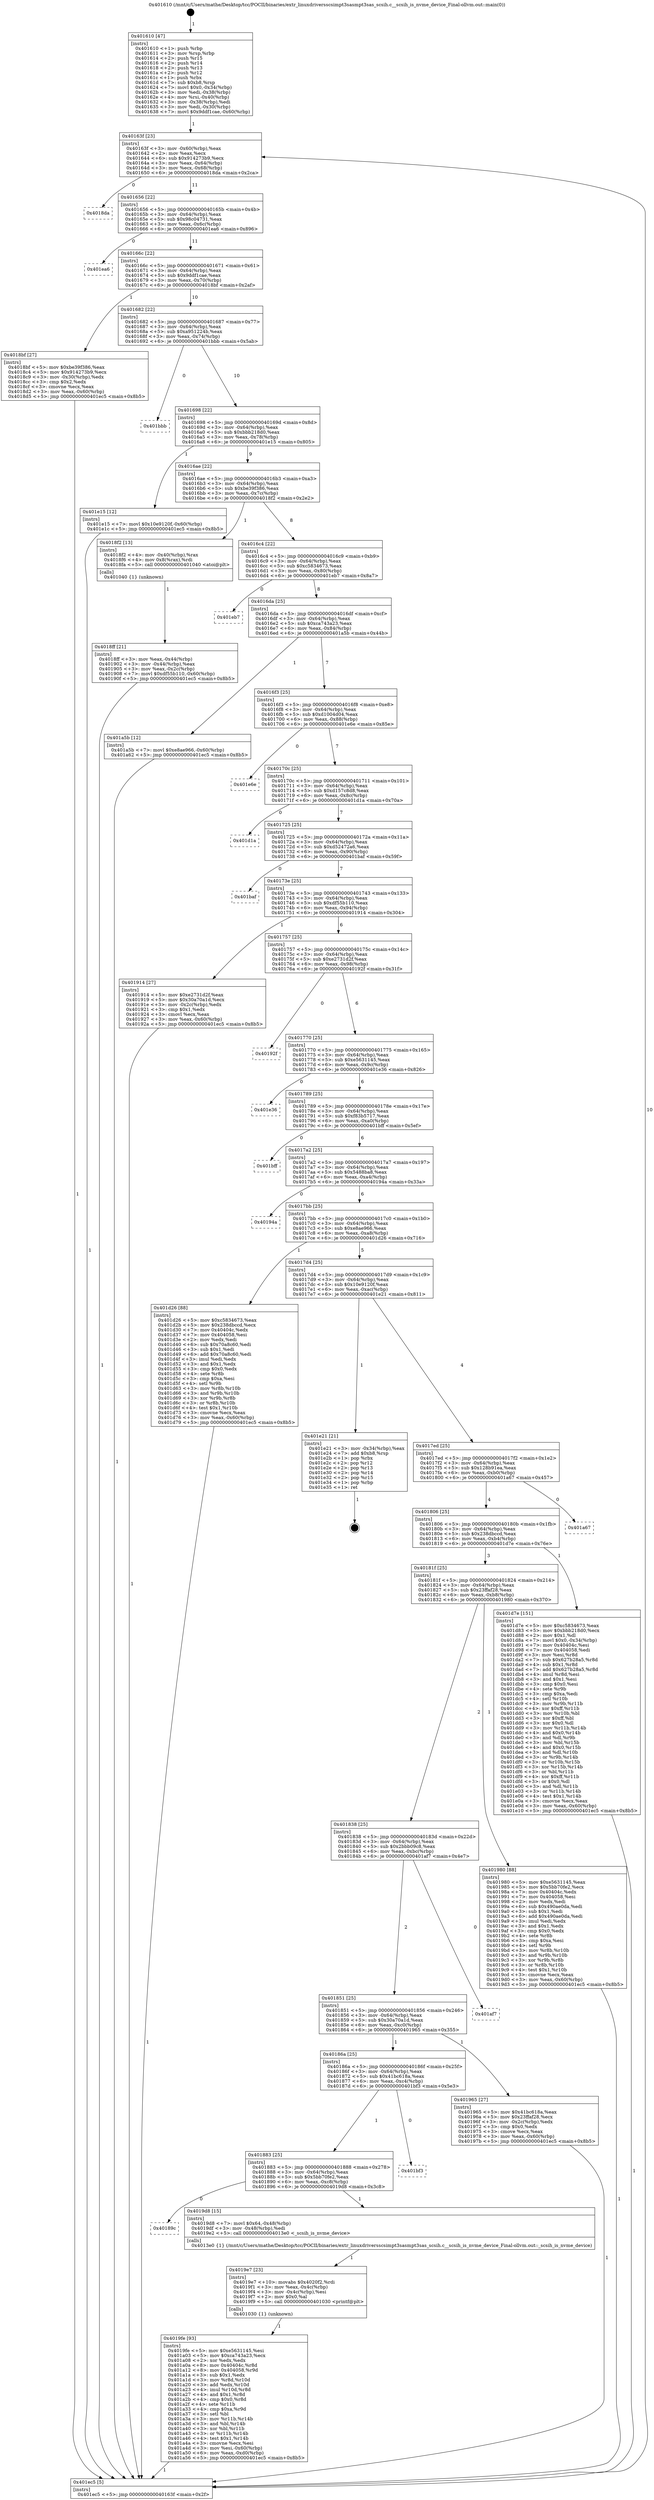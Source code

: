 digraph "0x401610" {
  label = "0x401610 (/mnt/c/Users/mathe/Desktop/tcc/POCII/binaries/extr_linuxdriversscsimpt3sasmpt3sas_scsih.c__scsih_is_nvme_device_Final-ollvm.out::main(0))"
  labelloc = "t"
  node[shape=record]

  Entry [label="",width=0.3,height=0.3,shape=circle,fillcolor=black,style=filled]
  "0x40163f" [label="{
     0x40163f [23]\l
     | [instrs]\l
     &nbsp;&nbsp;0x40163f \<+3\>: mov -0x60(%rbp),%eax\l
     &nbsp;&nbsp;0x401642 \<+2\>: mov %eax,%ecx\l
     &nbsp;&nbsp;0x401644 \<+6\>: sub $0x914273b9,%ecx\l
     &nbsp;&nbsp;0x40164a \<+3\>: mov %eax,-0x64(%rbp)\l
     &nbsp;&nbsp;0x40164d \<+3\>: mov %ecx,-0x68(%rbp)\l
     &nbsp;&nbsp;0x401650 \<+6\>: je 00000000004018da \<main+0x2ca\>\l
  }"]
  "0x4018da" [label="{
     0x4018da\l
  }", style=dashed]
  "0x401656" [label="{
     0x401656 [22]\l
     | [instrs]\l
     &nbsp;&nbsp;0x401656 \<+5\>: jmp 000000000040165b \<main+0x4b\>\l
     &nbsp;&nbsp;0x40165b \<+3\>: mov -0x64(%rbp),%eax\l
     &nbsp;&nbsp;0x40165e \<+5\>: sub $0x98c04731,%eax\l
     &nbsp;&nbsp;0x401663 \<+3\>: mov %eax,-0x6c(%rbp)\l
     &nbsp;&nbsp;0x401666 \<+6\>: je 0000000000401ea6 \<main+0x896\>\l
  }"]
  Exit [label="",width=0.3,height=0.3,shape=circle,fillcolor=black,style=filled,peripheries=2]
  "0x401ea6" [label="{
     0x401ea6\l
  }", style=dashed]
  "0x40166c" [label="{
     0x40166c [22]\l
     | [instrs]\l
     &nbsp;&nbsp;0x40166c \<+5\>: jmp 0000000000401671 \<main+0x61\>\l
     &nbsp;&nbsp;0x401671 \<+3\>: mov -0x64(%rbp),%eax\l
     &nbsp;&nbsp;0x401674 \<+5\>: sub $0x9ddf1cae,%eax\l
     &nbsp;&nbsp;0x401679 \<+3\>: mov %eax,-0x70(%rbp)\l
     &nbsp;&nbsp;0x40167c \<+6\>: je 00000000004018bf \<main+0x2af\>\l
  }"]
  "0x4019fe" [label="{
     0x4019fe [93]\l
     | [instrs]\l
     &nbsp;&nbsp;0x4019fe \<+5\>: mov $0xe5631145,%esi\l
     &nbsp;&nbsp;0x401a03 \<+5\>: mov $0xca743a23,%ecx\l
     &nbsp;&nbsp;0x401a08 \<+2\>: xor %edx,%edx\l
     &nbsp;&nbsp;0x401a0a \<+8\>: mov 0x40404c,%r8d\l
     &nbsp;&nbsp;0x401a12 \<+8\>: mov 0x404058,%r9d\l
     &nbsp;&nbsp;0x401a1a \<+3\>: sub $0x1,%edx\l
     &nbsp;&nbsp;0x401a1d \<+3\>: mov %r8d,%r10d\l
     &nbsp;&nbsp;0x401a20 \<+3\>: add %edx,%r10d\l
     &nbsp;&nbsp;0x401a23 \<+4\>: imul %r10d,%r8d\l
     &nbsp;&nbsp;0x401a27 \<+4\>: and $0x1,%r8d\l
     &nbsp;&nbsp;0x401a2b \<+4\>: cmp $0x0,%r8d\l
     &nbsp;&nbsp;0x401a2f \<+4\>: sete %r11b\l
     &nbsp;&nbsp;0x401a33 \<+4\>: cmp $0xa,%r9d\l
     &nbsp;&nbsp;0x401a37 \<+3\>: setl %bl\l
     &nbsp;&nbsp;0x401a3a \<+3\>: mov %r11b,%r14b\l
     &nbsp;&nbsp;0x401a3d \<+3\>: and %bl,%r14b\l
     &nbsp;&nbsp;0x401a40 \<+3\>: xor %bl,%r11b\l
     &nbsp;&nbsp;0x401a43 \<+3\>: or %r11b,%r14b\l
     &nbsp;&nbsp;0x401a46 \<+4\>: test $0x1,%r14b\l
     &nbsp;&nbsp;0x401a4a \<+3\>: cmovne %ecx,%esi\l
     &nbsp;&nbsp;0x401a4d \<+3\>: mov %esi,-0x60(%rbp)\l
     &nbsp;&nbsp;0x401a50 \<+6\>: mov %eax,-0xd0(%rbp)\l
     &nbsp;&nbsp;0x401a56 \<+5\>: jmp 0000000000401ec5 \<main+0x8b5\>\l
  }"]
  "0x4018bf" [label="{
     0x4018bf [27]\l
     | [instrs]\l
     &nbsp;&nbsp;0x4018bf \<+5\>: mov $0xbe39f386,%eax\l
     &nbsp;&nbsp;0x4018c4 \<+5\>: mov $0x914273b9,%ecx\l
     &nbsp;&nbsp;0x4018c9 \<+3\>: mov -0x30(%rbp),%edx\l
     &nbsp;&nbsp;0x4018cc \<+3\>: cmp $0x2,%edx\l
     &nbsp;&nbsp;0x4018cf \<+3\>: cmovne %ecx,%eax\l
     &nbsp;&nbsp;0x4018d2 \<+3\>: mov %eax,-0x60(%rbp)\l
     &nbsp;&nbsp;0x4018d5 \<+5\>: jmp 0000000000401ec5 \<main+0x8b5\>\l
  }"]
  "0x401682" [label="{
     0x401682 [22]\l
     | [instrs]\l
     &nbsp;&nbsp;0x401682 \<+5\>: jmp 0000000000401687 \<main+0x77\>\l
     &nbsp;&nbsp;0x401687 \<+3\>: mov -0x64(%rbp),%eax\l
     &nbsp;&nbsp;0x40168a \<+5\>: sub $0xa951224b,%eax\l
     &nbsp;&nbsp;0x40168f \<+3\>: mov %eax,-0x74(%rbp)\l
     &nbsp;&nbsp;0x401692 \<+6\>: je 0000000000401bbb \<main+0x5ab\>\l
  }"]
  "0x401ec5" [label="{
     0x401ec5 [5]\l
     | [instrs]\l
     &nbsp;&nbsp;0x401ec5 \<+5\>: jmp 000000000040163f \<main+0x2f\>\l
  }"]
  "0x401610" [label="{
     0x401610 [47]\l
     | [instrs]\l
     &nbsp;&nbsp;0x401610 \<+1\>: push %rbp\l
     &nbsp;&nbsp;0x401611 \<+3\>: mov %rsp,%rbp\l
     &nbsp;&nbsp;0x401614 \<+2\>: push %r15\l
     &nbsp;&nbsp;0x401616 \<+2\>: push %r14\l
     &nbsp;&nbsp;0x401618 \<+2\>: push %r13\l
     &nbsp;&nbsp;0x40161a \<+2\>: push %r12\l
     &nbsp;&nbsp;0x40161c \<+1\>: push %rbx\l
     &nbsp;&nbsp;0x40161d \<+7\>: sub $0xb8,%rsp\l
     &nbsp;&nbsp;0x401624 \<+7\>: movl $0x0,-0x34(%rbp)\l
     &nbsp;&nbsp;0x40162b \<+3\>: mov %edi,-0x38(%rbp)\l
     &nbsp;&nbsp;0x40162e \<+4\>: mov %rsi,-0x40(%rbp)\l
     &nbsp;&nbsp;0x401632 \<+3\>: mov -0x38(%rbp),%edi\l
     &nbsp;&nbsp;0x401635 \<+3\>: mov %edi,-0x30(%rbp)\l
     &nbsp;&nbsp;0x401638 \<+7\>: movl $0x9ddf1cae,-0x60(%rbp)\l
  }"]
  "0x4019e7" [label="{
     0x4019e7 [23]\l
     | [instrs]\l
     &nbsp;&nbsp;0x4019e7 \<+10\>: movabs $0x4020f2,%rdi\l
     &nbsp;&nbsp;0x4019f1 \<+3\>: mov %eax,-0x4c(%rbp)\l
     &nbsp;&nbsp;0x4019f4 \<+3\>: mov -0x4c(%rbp),%esi\l
     &nbsp;&nbsp;0x4019f7 \<+2\>: mov $0x0,%al\l
     &nbsp;&nbsp;0x4019f9 \<+5\>: call 0000000000401030 \<printf@plt\>\l
     | [calls]\l
     &nbsp;&nbsp;0x401030 \{1\} (unknown)\l
  }"]
  "0x401bbb" [label="{
     0x401bbb\l
  }", style=dashed]
  "0x401698" [label="{
     0x401698 [22]\l
     | [instrs]\l
     &nbsp;&nbsp;0x401698 \<+5\>: jmp 000000000040169d \<main+0x8d\>\l
     &nbsp;&nbsp;0x40169d \<+3\>: mov -0x64(%rbp),%eax\l
     &nbsp;&nbsp;0x4016a0 \<+5\>: sub $0xbbb218d0,%eax\l
     &nbsp;&nbsp;0x4016a5 \<+3\>: mov %eax,-0x78(%rbp)\l
     &nbsp;&nbsp;0x4016a8 \<+6\>: je 0000000000401e15 \<main+0x805\>\l
  }"]
  "0x40189c" [label="{
     0x40189c\l
  }", style=dashed]
  "0x401e15" [label="{
     0x401e15 [12]\l
     | [instrs]\l
     &nbsp;&nbsp;0x401e15 \<+7\>: movl $0x10e9120f,-0x60(%rbp)\l
     &nbsp;&nbsp;0x401e1c \<+5\>: jmp 0000000000401ec5 \<main+0x8b5\>\l
  }"]
  "0x4016ae" [label="{
     0x4016ae [22]\l
     | [instrs]\l
     &nbsp;&nbsp;0x4016ae \<+5\>: jmp 00000000004016b3 \<main+0xa3\>\l
     &nbsp;&nbsp;0x4016b3 \<+3\>: mov -0x64(%rbp),%eax\l
     &nbsp;&nbsp;0x4016b6 \<+5\>: sub $0xbe39f386,%eax\l
     &nbsp;&nbsp;0x4016bb \<+3\>: mov %eax,-0x7c(%rbp)\l
     &nbsp;&nbsp;0x4016be \<+6\>: je 00000000004018f2 \<main+0x2e2\>\l
  }"]
  "0x4019d8" [label="{
     0x4019d8 [15]\l
     | [instrs]\l
     &nbsp;&nbsp;0x4019d8 \<+7\>: movl $0x64,-0x48(%rbp)\l
     &nbsp;&nbsp;0x4019df \<+3\>: mov -0x48(%rbp),%edi\l
     &nbsp;&nbsp;0x4019e2 \<+5\>: call 00000000004013e0 \<_scsih_is_nvme_device\>\l
     | [calls]\l
     &nbsp;&nbsp;0x4013e0 \{1\} (/mnt/c/Users/mathe/Desktop/tcc/POCII/binaries/extr_linuxdriversscsimpt3sasmpt3sas_scsih.c__scsih_is_nvme_device_Final-ollvm.out::_scsih_is_nvme_device)\l
  }"]
  "0x4018f2" [label="{
     0x4018f2 [13]\l
     | [instrs]\l
     &nbsp;&nbsp;0x4018f2 \<+4\>: mov -0x40(%rbp),%rax\l
     &nbsp;&nbsp;0x4018f6 \<+4\>: mov 0x8(%rax),%rdi\l
     &nbsp;&nbsp;0x4018fa \<+5\>: call 0000000000401040 \<atoi@plt\>\l
     | [calls]\l
     &nbsp;&nbsp;0x401040 \{1\} (unknown)\l
  }"]
  "0x4016c4" [label="{
     0x4016c4 [22]\l
     | [instrs]\l
     &nbsp;&nbsp;0x4016c4 \<+5\>: jmp 00000000004016c9 \<main+0xb9\>\l
     &nbsp;&nbsp;0x4016c9 \<+3\>: mov -0x64(%rbp),%eax\l
     &nbsp;&nbsp;0x4016cc \<+5\>: sub $0xc5834673,%eax\l
     &nbsp;&nbsp;0x4016d1 \<+3\>: mov %eax,-0x80(%rbp)\l
     &nbsp;&nbsp;0x4016d4 \<+6\>: je 0000000000401eb7 \<main+0x8a7\>\l
  }"]
  "0x4018ff" [label="{
     0x4018ff [21]\l
     | [instrs]\l
     &nbsp;&nbsp;0x4018ff \<+3\>: mov %eax,-0x44(%rbp)\l
     &nbsp;&nbsp;0x401902 \<+3\>: mov -0x44(%rbp),%eax\l
     &nbsp;&nbsp;0x401905 \<+3\>: mov %eax,-0x2c(%rbp)\l
     &nbsp;&nbsp;0x401908 \<+7\>: movl $0xdf55b110,-0x60(%rbp)\l
     &nbsp;&nbsp;0x40190f \<+5\>: jmp 0000000000401ec5 \<main+0x8b5\>\l
  }"]
  "0x401883" [label="{
     0x401883 [25]\l
     | [instrs]\l
     &nbsp;&nbsp;0x401883 \<+5\>: jmp 0000000000401888 \<main+0x278\>\l
     &nbsp;&nbsp;0x401888 \<+3\>: mov -0x64(%rbp),%eax\l
     &nbsp;&nbsp;0x40188b \<+5\>: sub $0x5bb70fe2,%eax\l
     &nbsp;&nbsp;0x401890 \<+6\>: mov %eax,-0xc8(%rbp)\l
     &nbsp;&nbsp;0x401896 \<+6\>: je 00000000004019d8 \<main+0x3c8\>\l
  }"]
  "0x401eb7" [label="{
     0x401eb7\l
  }", style=dashed]
  "0x4016da" [label="{
     0x4016da [25]\l
     | [instrs]\l
     &nbsp;&nbsp;0x4016da \<+5\>: jmp 00000000004016df \<main+0xcf\>\l
     &nbsp;&nbsp;0x4016df \<+3\>: mov -0x64(%rbp),%eax\l
     &nbsp;&nbsp;0x4016e2 \<+5\>: sub $0xca743a23,%eax\l
     &nbsp;&nbsp;0x4016e7 \<+6\>: mov %eax,-0x84(%rbp)\l
     &nbsp;&nbsp;0x4016ed \<+6\>: je 0000000000401a5b \<main+0x44b\>\l
  }"]
  "0x401bf3" [label="{
     0x401bf3\l
  }", style=dashed]
  "0x401a5b" [label="{
     0x401a5b [12]\l
     | [instrs]\l
     &nbsp;&nbsp;0x401a5b \<+7\>: movl $0xe8ae966,-0x60(%rbp)\l
     &nbsp;&nbsp;0x401a62 \<+5\>: jmp 0000000000401ec5 \<main+0x8b5\>\l
  }"]
  "0x4016f3" [label="{
     0x4016f3 [25]\l
     | [instrs]\l
     &nbsp;&nbsp;0x4016f3 \<+5\>: jmp 00000000004016f8 \<main+0xe8\>\l
     &nbsp;&nbsp;0x4016f8 \<+3\>: mov -0x64(%rbp),%eax\l
     &nbsp;&nbsp;0x4016fb \<+5\>: sub $0xd1004d04,%eax\l
     &nbsp;&nbsp;0x401700 \<+6\>: mov %eax,-0x88(%rbp)\l
     &nbsp;&nbsp;0x401706 \<+6\>: je 0000000000401e6e \<main+0x85e\>\l
  }"]
  "0x40186a" [label="{
     0x40186a [25]\l
     | [instrs]\l
     &nbsp;&nbsp;0x40186a \<+5\>: jmp 000000000040186f \<main+0x25f\>\l
     &nbsp;&nbsp;0x40186f \<+3\>: mov -0x64(%rbp),%eax\l
     &nbsp;&nbsp;0x401872 \<+5\>: sub $0x41bc618a,%eax\l
     &nbsp;&nbsp;0x401877 \<+6\>: mov %eax,-0xc4(%rbp)\l
     &nbsp;&nbsp;0x40187d \<+6\>: je 0000000000401bf3 \<main+0x5e3\>\l
  }"]
  "0x401e6e" [label="{
     0x401e6e\l
  }", style=dashed]
  "0x40170c" [label="{
     0x40170c [25]\l
     | [instrs]\l
     &nbsp;&nbsp;0x40170c \<+5\>: jmp 0000000000401711 \<main+0x101\>\l
     &nbsp;&nbsp;0x401711 \<+3\>: mov -0x64(%rbp),%eax\l
     &nbsp;&nbsp;0x401714 \<+5\>: sub $0xd157c8d8,%eax\l
     &nbsp;&nbsp;0x401719 \<+6\>: mov %eax,-0x8c(%rbp)\l
     &nbsp;&nbsp;0x40171f \<+6\>: je 0000000000401d1a \<main+0x70a\>\l
  }"]
  "0x401965" [label="{
     0x401965 [27]\l
     | [instrs]\l
     &nbsp;&nbsp;0x401965 \<+5\>: mov $0x41bc618a,%eax\l
     &nbsp;&nbsp;0x40196a \<+5\>: mov $0x23ffaf28,%ecx\l
     &nbsp;&nbsp;0x40196f \<+3\>: mov -0x2c(%rbp),%edx\l
     &nbsp;&nbsp;0x401972 \<+3\>: cmp $0x0,%edx\l
     &nbsp;&nbsp;0x401975 \<+3\>: cmove %ecx,%eax\l
     &nbsp;&nbsp;0x401978 \<+3\>: mov %eax,-0x60(%rbp)\l
     &nbsp;&nbsp;0x40197b \<+5\>: jmp 0000000000401ec5 \<main+0x8b5\>\l
  }"]
  "0x401d1a" [label="{
     0x401d1a\l
  }", style=dashed]
  "0x401725" [label="{
     0x401725 [25]\l
     | [instrs]\l
     &nbsp;&nbsp;0x401725 \<+5\>: jmp 000000000040172a \<main+0x11a\>\l
     &nbsp;&nbsp;0x40172a \<+3\>: mov -0x64(%rbp),%eax\l
     &nbsp;&nbsp;0x40172d \<+5\>: sub $0xd52472a6,%eax\l
     &nbsp;&nbsp;0x401732 \<+6\>: mov %eax,-0x90(%rbp)\l
     &nbsp;&nbsp;0x401738 \<+6\>: je 0000000000401baf \<main+0x59f\>\l
  }"]
  "0x401851" [label="{
     0x401851 [25]\l
     | [instrs]\l
     &nbsp;&nbsp;0x401851 \<+5\>: jmp 0000000000401856 \<main+0x246\>\l
     &nbsp;&nbsp;0x401856 \<+3\>: mov -0x64(%rbp),%eax\l
     &nbsp;&nbsp;0x401859 \<+5\>: sub $0x30a70a1d,%eax\l
     &nbsp;&nbsp;0x40185e \<+6\>: mov %eax,-0xc0(%rbp)\l
     &nbsp;&nbsp;0x401864 \<+6\>: je 0000000000401965 \<main+0x355\>\l
  }"]
  "0x401baf" [label="{
     0x401baf\l
  }", style=dashed]
  "0x40173e" [label="{
     0x40173e [25]\l
     | [instrs]\l
     &nbsp;&nbsp;0x40173e \<+5\>: jmp 0000000000401743 \<main+0x133\>\l
     &nbsp;&nbsp;0x401743 \<+3\>: mov -0x64(%rbp),%eax\l
     &nbsp;&nbsp;0x401746 \<+5\>: sub $0xdf55b110,%eax\l
     &nbsp;&nbsp;0x40174b \<+6\>: mov %eax,-0x94(%rbp)\l
     &nbsp;&nbsp;0x401751 \<+6\>: je 0000000000401914 \<main+0x304\>\l
  }"]
  "0x401af7" [label="{
     0x401af7\l
  }", style=dashed]
  "0x401914" [label="{
     0x401914 [27]\l
     | [instrs]\l
     &nbsp;&nbsp;0x401914 \<+5\>: mov $0xe2731d2f,%eax\l
     &nbsp;&nbsp;0x401919 \<+5\>: mov $0x30a70a1d,%ecx\l
     &nbsp;&nbsp;0x40191e \<+3\>: mov -0x2c(%rbp),%edx\l
     &nbsp;&nbsp;0x401921 \<+3\>: cmp $0x1,%edx\l
     &nbsp;&nbsp;0x401924 \<+3\>: cmovl %ecx,%eax\l
     &nbsp;&nbsp;0x401927 \<+3\>: mov %eax,-0x60(%rbp)\l
     &nbsp;&nbsp;0x40192a \<+5\>: jmp 0000000000401ec5 \<main+0x8b5\>\l
  }"]
  "0x401757" [label="{
     0x401757 [25]\l
     | [instrs]\l
     &nbsp;&nbsp;0x401757 \<+5\>: jmp 000000000040175c \<main+0x14c\>\l
     &nbsp;&nbsp;0x40175c \<+3\>: mov -0x64(%rbp),%eax\l
     &nbsp;&nbsp;0x40175f \<+5\>: sub $0xe2731d2f,%eax\l
     &nbsp;&nbsp;0x401764 \<+6\>: mov %eax,-0x98(%rbp)\l
     &nbsp;&nbsp;0x40176a \<+6\>: je 000000000040192f \<main+0x31f\>\l
  }"]
  "0x401838" [label="{
     0x401838 [25]\l
     | [instrs]\l
     &nbsp;&nbsp;0x401838 \<+5\>: jmp 000000000040183d \<main+0x22d\>\l
     &nbsp;&nbsp;0x40183d \<+3\>: mov -0x64(%rbp),%eax\l
     &nbsp;&nbsp;0x401840 \<+5\>: sub $0x2bbb09c8,%eax\l
     &nbsp;&nbsp;0x401845 \<+6\>: mov %eax,-0xbc(%rbp)\l
     &nbsp;&nbsp;0x40184b \<+6\>: je 0000000000401af7 \<main+0x4e7\>\l
  }"]
  "0x40192f" [label="{
     0x40192f\l
  }", style=dashed]
  "0x401770" [label="{
     0x401770 [25]\l
     | [instrs]\l
     &nbsp;&nbsp;0x401770 \<+5\>: jmp 0000000000401775 \<main+0x165\>\l
     &nbsp;&nbsp;0x401775 \<+3\>: mov -0x64(%rbp),%eax\l
     &nbsp;&nbsp;0x401778 \<+5\>: sub $0xe5631145,%eax\l
     &nbsp;&nbsp;0x40177d \<+6\>: mov %eax,-0x9c(%rbp)\l
     &nbsp;&nbsp;0x401783 \<+6\>: je 0000000000401e36 \<main+0x826\>\l
  }"]
  "0x401980" [label="{
     0x401980 [88]\l
     | [instrs]\l
     &nbsp;&nbsp;0x401980 \<+5\>: mov $0xe5631145,%eax\l
     &nbsp;&nbsp;0x401985 \<+5\>: mov $0x5bb70fe2,%ecx\l
     &nbsp;&nbsp;0x40198a \<+7\>: mov 0x40404c,%edx\l
     &nbsp;&nbsp;0x401991 \<+7\>: mov 0x404058,%esi\l
     &nbsp;&nbsp;0x401998 \<+2\>: mov %edx,%edi\l
     &nbsp;&nbsp;0x40199a \<+6\>: sub $0x490ae0da,%edi\l
     &nbsp;&nbsp;0x4019a0 \<+3\>: sub $0x1,%edi\l
     &nbsp;&nbsp;0x4019a3 \<+6\>: add $0x490ae0da,%edi\l
     &nbsp;&nbsp;0x4019a9 \<+3\>: imul %edi,%edx\l
     &nbsp;&nbsp;0x4019ac \<+3\>: and $0x1,%edx\l
     &nbsp;&nbsp;0x4019af \<+3\>: cmp $0x0,%edx\l
     &nbsp;&nbsp;0x4019b2 \<+4\>: sete %r8b\l
     &nbsp;&nbsp;0x4019b6 \<+3\>: cmp $0xa,%esi\l
     &nbsp;&nbsp;0x4019b9 \<+4\>: setl %r9b\l
     &nbsp;&nbsp;0x4019bd \<+3\>: mov %r8b,%r10b\l
     &nbsp;&nbsp;0x4019c0 \<+3\>: and %r9b,%r10b\l
     &nbsp;&nbsp;0x4019c3 \<+3\>: xor %r9b,%r8b\l
     &nbsp;&nbsp;0x4019c6 \<+3\>: or %r8b,%r10b\l
     &nbsp;&nbsp;0x4019c9 \<+4\>: test $0x1,%r10b\l
     &nbsp;&nbsp;0x4019cd \<+3\>: cmovne %ecx,%eax\l
     &nbsp;&nbsp;0x4019d0 \<+3\>: mov %eax,-0x60(%rbp)\l
     &nbsp;&nbsp;0x4019d3 \<+5\>: jmp 0000000000401ec5 \<main+0x8b5\>\l
  }"]
  "0x401e36" [label="{
     0x401e36\l
  }", style=dashed]
  "0x401789" [label="{
     0x401789 [25]\l
     | [instrs]\l
     &nbsp;&nbsp;0x401789 \<+5\>: jmp 000000000040178e \<main+0x17e\>\l
     &nbsp;&nbsp;0x40178e \<+3\>: mov -0x64(%rbp),%eax\l
     &nbsp;&nbsp;0x401791 \<+5\>: sub $0xf83b5717,%eax\l
     &nbsp;&nbsp;0x401796 \<+6\>: mov %eax,-0xa0(%rbp)\l
     &nbsp;&nbsp;0x40179c \<+6\>: je 0000000000401bff \<main+0x5ef\>\l
  }"]
  "0x40181f" [label="{
     0x40181f [25]\l
     | [instrs]\l
     &nbsp;&nbsp;0x40181f \<+5\>: jmp 0000000000401824 \<main+0x214\>\l
     &nbsp;&nbsp;0x401824 \<+3\>: mov -0x64(%rbp),%eax\l
     &nbsp;&nbsp;0x401827 \<+5\>: sub $0x23ffaf28,%eax\l
     &nbsp;&nbsp;0x40182c \<+6\>: mov %eax,-0xb8(%rbp)\l
     &nbsp;&nbsp;0x401832 \<+6\>: je 0000000000401980 \<main+0x370\>\l
  }"]
  "0x401bff" [label="{
     0x401bff\l
  }", style=dashed]
  "0x4017a2" [label="{
     0x4017a2 [25]\l
     | [instrs]\l
     &nbsp;&nbsp;0x4017a2 \<+5\>: jmp 00000000004017a7 \<main+0x197\>\l
     &nbsp;&nbsp;0x4017a7 \<+3\>: mov -0x64(%rbp),%eax\l
     &nbsp;&nbsp;0x4017aa \<+5\>: sub $0x5488ba8,%eax\l
     &nbsp;&nbsp;0x4017af \<+6\>: mov %eax,-0xa4(%rbp)\l
     &nbsp;&nbsp;0x4017b5 \<+6\>: je 000000000040194a \<main+0x33a\>\l
  }"]
  "0x401d7e" [label="{
     0x401d7e [151]\l
     | [instrs]\l
     &nbsp;&nbsp;0x401d7e \<+5\>: mov $0xc5834673,%eax\l
     &nbsp;&nbsp;0x401d83 \<+5\>: mov $0xbbb218d0,%ecx\l
     &nbsp;&nbsp;0x401d88 \<+2\>: mov $0x1,%dl\l
     &nbsp;&nbsp;0x401d8a \<+7\>: movl $0x0,-0x34(%rbp)\l
     &nbsp;&nbsp;0x401d91 \<+7\>: mov 0x40404c,%esi\l
     &nbsp;&nbsp;0x401d98 \<+7\>: mov 0x404058,%edi\l
     &nbsp;&nbsp;0x401d9f \<+3\>: mov %esi,%r8d\l
     &nbsp;&nbsp;0x401da2 \<+7\>: sub $0x627b28a5,%r8d\l
     &nbsp;&nbsp;0x401da9 \<+4\>: sub $0x1,%r8d\l
     &nbsp;&nbsp;0x401dad \<+7\>: add $0x627b28a5,%r8d\l
     &nbsp;&nbsp;0x401db4 \<+4\>: imul %r8d,%esi\l
     &nbsp;&nbsp;0x401db8 \<+3\>: and $0x1,%esi\l
     &nbsp;&nbsp;0x401dbb \<+3\>: cmp $0x0,%esi\l
     &nbsp;&nbsp;0x401dbe \<+4\>: sete %r9b\l
     &nbsp;&nbsp;0x401dc2 \<+3\>: cmp $0xa,%edi\l
     &nbsp;&nbsp;0x401dc5 \<+4\>: setl %r10b\l
     &nbsp;&nbsp;0x401dc9 \<+3\>: mov %r9b,%r11b\l
     &nbsp;&nbsp;0x401dcc \<+4\>: xor $0xff,%r11b\l
     &nbsp;&nbsp;0x401dd0 \<+3\>: mov %r10b,%bl\l
     &nbsp;&nbsp;0x401dd3 \<+3\>: xor $0xff,%bl\l
     &nbsp;&nbsp;0x401dd6 \<+3\>: xor $0x0,%dl\l
     &nbsp;&nbsp;0x401dd9 \<+3\>: mov %r11b,%r14b\l
     &nbsp;&nbsp;0x401ddc \<+4\>: and $0x0,%r14b\l
     &nbsp;&nbsp;0x401de0 \<+3\>: and %dl,%r9b\l
     &nbsp;&nbsp;0x401de3 \<+3\>: mov %bl,%r15b\l
     &nbsp;&nbsp;0x401de6 \<+4\>: and $0x0,%r15b\l
     &nbsp;&nbsp;0x401dea \<+3\>: and %dl,%r10b\l
     &nbsp;&nbsp;0x401ded \<+3\>: or %r9b,%r14b\l
     &nbsp;&nbsp;0x401df0 \<+3\>: or %r10b,%r15b\l
     &nbsp;&nbsp;0x401df3 \<+3\>: xor %r15b,%r14b\l
     &nbsp;&nbsp;0x401df6 \<+3\>: or %bl,%r11b\l
     &nbsp;&nbsp;0x401df9 \<+4\>: xor $0xff,%r11b\l
     &nbsp;&nbsp;0x401dfd \<+3\>: or $0x0,%dl\l
     &nbsp;&nbsp;0x401e00 \<+3\>: and %dl,%r11b\l
     &nbsp;&nbsp;0x401e03 \<+3\>: or %r11b,%r14b\l
     &nbsp;&nbsp;0x401e06 \<+4\>: test $0x1,%r14b\l
     &nbsp;&nbsp;0x401e0a \<+3\>: cmovne %ecx,%eax\l
     &nbsp;&nbsp;0x401e0d \<+3\>: mov %eax,-0x60(%rbp)\l
     &nbsp;&nbsp;0x401e10 \<+5\>: jmp 0000000000401ec5 \<main+0x8b5\>\l
  }"]
  "0x40194a" [label="{
     0x40194a\l
  }", style=dashed]
  "0x4017bb" [label="{
     0x4017bb [25]\l
     | [instrs]\l
     &nbsp;&nbsp;0x4017bb \<+5\>: jmp 00000000004017c0 \<main+0x1b0\>\l
     &nbsp;&nbsp;0x4017c0 \<+3\>: mov -0x64(%rbp),%eax\l
     &nbsp;&nbsp;0x4017c3 \<+5\>: sub $0xe8ae966,%eax\l
     &nbsp;&nbsp;0x4017c8 \<+6\>: mov %eax,-0xa8(%rbp)\l
     &nbsp;&nbsp;0x4017ce \<+6\>: je 0000000000401d26 \<main+0x716\>\l
  }"]
  "0x401806" [label="{
     0x401806 [25]\l
     | [instrs]\l
     &nbsp;&nbsp;0x401806 \<+5\>: jmp 000000000040180b \<main+0x1fb\>\l
     &nbsp;&nbsp;0x40180b \<+3\>: mov -0x64(%rbp),%eax\l
     &nbsp;&nbsp;0x40180e \<+5\>: sub $0x238dbccd,%eax\l
     &nbsp;&nbsp;0x401813 \<+6\>: mov %eax,-0xb4(%rbp)\l
     &nbsp;&nbsp;0x401819 \<+6\>: je 0000000000401d7e \<main+0x76e\>\l
  }"]
  "0x401d26" [label="{
     0x401d26 [88]\l
     | [instrs]\l
     &nbsp;&nbsp;0x401d26 \<+5\>: mov $0xc5834673,%eax\l
     &nbsp;&nbsp;0x401d2b \<+5\>: mov $0x238dbccd,%ecx\l
     &nbsp;&nbsp;0x401d30 \<+7\>: mov 0x40404c,%edx\l
     &nbsp;&nbsp;0x401d37 \<+7\>: mov 0x404058,%esi\l
     &nbsp;&nbsp;0x401d3e \<+2\>: mov %edx,%edi\l
     &nbsp;&nbsp;0x401d40 \<+6\>: sub $0x70a8c60,%edi\l
     &nbsp;&nbsp;0x401d46 \<+3\>: sub $0x1,%edi\l
     &nbsp;&nbsp;0x401d49 \<+6\>: add $0x70a8c60,%edi\l
     &nbsp;&nbsp;0x401d4f \<+3\>: imul %edi,%edx\l
     &nbsp;&nbsp;0x401d52 \<+3\>: and $0x1,%edx\l
     &nbsp;&nbsp;0x401d55 \<+3\>: cmp $0x0,%edx\l
     &nbsp;&nbsp;0x401d58 \<+4\>: sete %r8b\l
     &nbsp;&nbsp;0x401d5c \<+3\>: cmp $0xa,%esi\l
     &nbsp;&nbsp;0x401d5f \<+4\>: setl %r9b\l
     &nbsp;&nbsp;0x401d63 \<+3\>: mov %r8b,%r10b\l
     &nbsp;&nbsp;0x401d66 \<+3\>: and %r9b,%r10b\l
     &nbsp;&nbsp;0x401d69 \<+3\>: xor %r9b,%r8b\l
     &nbsp;&nbsp;0x401d6c \<+3\>: or %r8b,%r10b\l
     &nbsp;&nbsp;0x401d6f \<+4\>: test $0x1,%r10b\l
     &nbsp;&nbsp;0x401d73 \<+3\>: cmovne %ecx,%eax\l
     &nbsp;&nbsp;0x401d76 \<+3\>: mov %eax,-0x60(%rbp)\l
     &nbsp;&nbsp;0x401d79 \<+5\>: jmp 0000000000401ec5 \<main+0x8b5\>\l
  }"]
  "0x4017d4" [label="{
     0x4017d4 [25]\l
     | [instrs]\l
     &nbsp;&nbsp;0x4017d4 \<+5\>: jmp 00000000004017d9 \<main+0x1c9\>\l
     &nbsp;&nbsp;0x4017d9 \<+3\>: mov -0x64(%rbp),%eax\l
     &nbsp;&nbsp;0x4017dc \<+5\>: sub $0x10e9120f,%eax\l
     &nbsp;&nbsp;0x4017e1 \<+6\>: mov %eax,-0xac(%rbp)\l
     &nbsp;&nbsp;0x4017e7 \<+6\>: je 0000000000401e21 \<main+0x811\>\l
  }"]
  "0x401a67" [label="{
     0x401a67\l
  }", style=dashed]
  "0x401e21" [label="{
     0x401e21 [21]\l
     | [instrs]\l
     &nbsp;&nbsp;0x401e21 \<+3\>: mov -0x34(%rbp),%eax\l
     &nbsp;&nbsp;0x401e24 \<+7\>: add $0xb8,%rsp\l
     &nbsp;&nbsp;0x401e2b \<+1\>: pop %rbx\l
     &nbsp;&nbsp;0x401e2c \<+2\>: pop %r12\l
     &nbsp;&nbsp;0x401e2e \<+2\>: pop %r13\l
     &nbsp;&nbsp;0x401e30 \<+2\>: pop %r14\l
     &nbsp;&nbsp;0x401e32 \<+2\>: pop %r15\l
     &nbsp;&nbsp;0x401e34 \<+1\>: pop %rbp\l
     &nbsp;&nbsp;0x401e35 \<+1\>: ret\l
  }"]
  "0x4017ed" [label="{
     0x4017ed [25]\l
     | [instrs]\l
     &nbsp;&nbsp;0x4017ed \<+5\>: jmp 00000000004017f2 \<main+0x1e2\>\l
     &nbsp;&nbsp;0x4017f2 \<+3\>: mov -0x64(%rbp),%eax\l
     &nbsp;&nbsp;0x4017f5 \<+5\>: sub $0x128b91ea,%eax\l
     &nbsp;&nbsp;0x4017fa \<+6\>: mov %eax,-0xb0(%rbp)\l
     &nbsp;&nbsp;0x401800 \<+6\>: je 0000000000401a67 \<main+0x457\>\l
  }"]
  Entry -> "0x401610" [label=" 1"]
  "0x40163f" -> "0x4018da" [label=" 0"]
  "0x40163f" -> "0x401656" [label=" 11"]
  "0x401e21" -> Exit [label=" 1"]
  "0x401656" -> "0x401ea6" [label=" 0"]
  "0x401656" -> "0x40166c" [label=" 11"]
  "0x401e15" -> "0x401ec5" [label=" 1"]
  "0x40166c" -> "0x4018bf" [label=" 1"]
  "0x40166c" -> "0x401682" [label=" 10"]
  "0x4018bf" -> "0x401ec5" [label=" 1"]
  "0x401610" -> "0x40163f" [label=" 1"]
  "0x401ec5" -> "0x40163f" [label=" 10"]
  "0x401d7e" -> "0x401ec5" [label=" 1"]
  "0x401682" -> "0x401bbb" [label=" 0"]
  "0x401682" -> "0x401698" [label=" 10"]
  "0x401d26" -> "0x401ec5" [label=" 1"]
  "0x401698" -> "0x401e15" [label=" 1"]
  "0x401698" -> "0x4016ae" [label=" 9"]
  "0x401a5b" -> "0x401ec5" [label=" 1"]
  "0x4016ae" -> "0x4018f2" [label=" 1"]
  "0x4016ae" -> "0x4016c4" [label=" 8"]
  "0x4018f2" -> "0x4018ff" [label=" 1"]
  "0x4018ff" -> "0x401ec5" [label=" 1"]
  "0x4019fe" -> "0x401ec5" [label=" 1"]
  "0x4016c4" -> "0x401eb7" [label=" 0"]
  "0x4016c4" -> "0x4016da" [label=" 8"]
  "0x4019d8" -> "0x4019e7" [label=" 1"]
  "0x4016da" -> "0x401a5b" [label=" 1"]
  "0x4016da" -> "0x4016f3" [label=" 7"]
  "0x401883" -> "0x40189c" [label=" 0"]
  "0x4016f3" -> "0x401e6e" [label=" 0"]
  "0x4016f3" -> "0x40170c" [label=" 7"]
  "0x4019e7" -> "0x4019fe" [label=" 1"]
  "0x40170c" -> "0x401d1a" [label=" 0"]
  "0x40170c" -> "0x401725" [label=" 7"]
  "0x40186a" -> "0x401883" [label=" 1"]
  "0x401725" -> "0x401baf" [label=" 0"]
  "0x401725" -> "0x40173e" [label=" 7"]
  "0x401883" -> "0x4019d8" [label=" 1"]
  "0x40173e" -> "0x401914" [label=" 1"]
  "0x40173e" -> "0x401757" [label=" 6"]
  "0x401914" -> "0x401ec5" [label=" 1"]
  "0x401980" -> "0x401ec5" [label=" 1"]
  "0x401757" -> "0x40192f" [label=" 0"]
  "0x401757" -> "0x401770" [label=" 6"]
  "0x401851" -> "0x40186a" [label=" 1"]
  "0x401770" -> "0x401e36" [label=" 0"]
  "0x401770" -> "0x401789" [label=" 6"]
  "0x401851" -> "0x401965" [label=" 1"]
  "0x401789" -> "0x401bff" [label=" 0"]
  "0x401789" -> "0x4017a2" [label=" 6"]
  "0x401838" -> "0x401851" [label=" 2"]
  "0x4017a2" -> "0x40194a" [label=" 0"]
  "0x4017a2" -> "0x4017bb" [label=" 6"]
  "0x401838" -> "0x401af7" [label=" 0"]
  "0x4017bb" -> "0x401d26" [label=" 1"]
  "0x4017bb" -> "0x4017d4" [label=" 5"]
  "0x40181f" -> "0x401838" [label=" 2"]
  "0x4017d4" -> "0x401e21" [label=" 1"]
  "0x4017d4" -> "0x4017ed" [label=" 4"]
  "0x40181f" -> "0x401980" [label=" 1"]
  "0x4017ed" -> "0x401a67" [label=" 0"]
  "0x4017ed" -> "0x401806" [label=" 4"]
  "0x401965" -> "0x401ec5" [label=" 1"]
  "0x401806" -> "0x401d7e" [label=" 1"]
  "0x401806" -> "0x40181f" [label=" 3"]
  "0x40186a" -> "0x401bf3" [label=" 0"]
}
